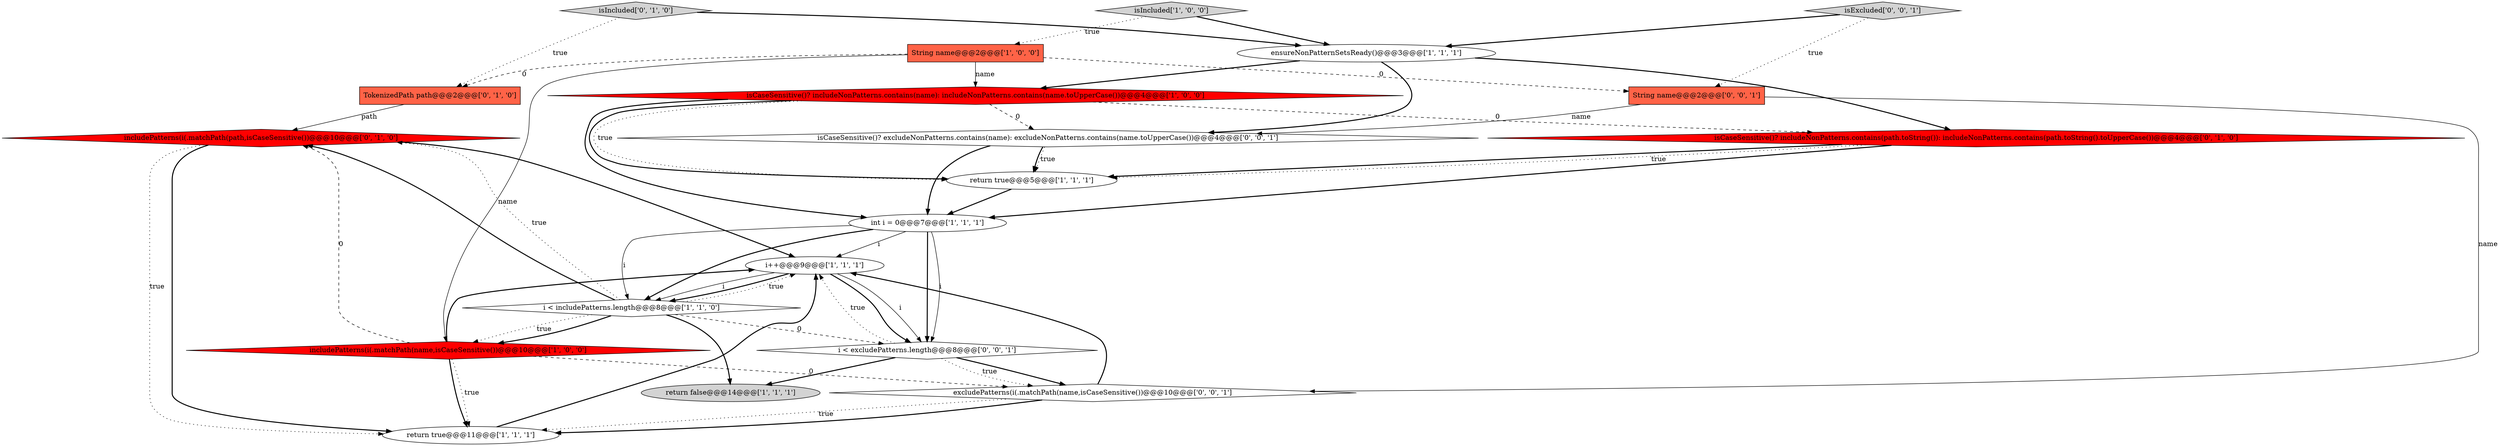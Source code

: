 digraph {
13 [style = filled, label = "includePatterns(i(.matchPath(path,isCaseSensitive())@@@10@@@['0', '1', '0']", fillcolor = red, shape = diamond image = "AAA1AAABBB2BBB"];
1 [style = filled, label = "i++@@@9@@@['1', '1', '1']", fillcolor = white, shape = ellipse image = "AAA0AAABBB1BBB"];
2 [style = filled, label = "String name@@@2@@@['1', '0', '0']", fillcolor = tomato, shape = box image = "AAA1AAABBB1BBB"];
10 [style = filled, label = "int i = 0@@@7@@@['1', '1', '1']", fillcolor = white, shape = ellipse image = "AAA0AAABBB1BBB"];
11 [style = filled, label = "TokenizedPath path@@@2@@@['0', '1', '0']", fillcolor = tomato, shape = box image = "AAA1AAABBB2BBB"];
17 [style = filled, label = "excludePatterns(i(.matchPath(name,isCaseSensitive())@@@10@@@['0', '0', '1']", fillcolor = white, shape = diamond image = "AAA0AAABBB3BBB"];
4 [style = filled, label = "isIncluded['1', '0', '0']", fillcolor = lightgray, shape = diamond image = "AAA0AAABBB1BBB"];
14 [style = filled, label = "isIncluded['0', '1', '0']", fillcolor = lightgray, shape = diamond image = "AAA0AAABBB2BBB"];
8 [style = filled, label = "return false@@@14@@@['1', '1', '1']", fillcolor = lightgray, shape = ellipse image = "AAA0AAABBB1BBB"];
3 [style = filled, label = "includePatterns(i(.matchPath(name,isCaseSensitive())@@@10@@@['1', '0', '0']", fillcolor = red, shape = diamond image = "AAA1AAABBB1BBB"];
12 [style = filled, label = "isCaseSensitive()? includeNonPatterns.contains(path.toString()): includeNonPatterns.contains(path.toString().toUpperCase())@@@4@@@['0', '1', '0']", fillcolor = red, shape = diamond image = "AAA1AAABBB2BBB"];
18 [style = filled, label = "i < excludePatterns.length@@@8@@@['0', '0', '1']", fillcolor = white, shape = diamond image = "AAA0AAABBB3BBB"];
6 [style = filled, label = "return true@@@5@@@['1', '1', '1']", fillcolor = white, shape = ellipse image = "AAA0AAABBB1BBB"];
0 [style = filled, label = "ensureNonPatternSetsReady()@@@3@@@['1', '1', '1']", fillcolor = white, shape = ellipse image = "AAA0AAABBB1BBB"];
5 [style = filled, label = "isCaseSensitive()? includeNonPatterns.contains(name): includeNonPatterns.contains(name.toUpperCase())@@@4@@@['1', '0', '0']", fillcolor = red, shape = diamond image = "AAA1AAABBB1BBB"];
15 [style = filled, label = "isExcluded['0', '0', '1']", fillcolor = lightgray, shape = diamond image = "AAA0AAABBB3BBB"];
7 [style = filled, label = "return true@@@11@@@['1', '1', '1']", fillcolor = white, shape = ellipse image = "AAA0AAABBB1BBB"];
9 [style = filled, label = "i < includePatterns.length@@@8@@@['1', '1', '0']", fillcolor = white, shape = diamond image = "AAA0AAABBB1BBB"];
16 [style = filled, label = "isCaseSensitive()? excludeNonPatterns.contains(name): excludeNonPatterns.contains(name.toUpperCase())@@@4@@@['0', '0', '1']", fillcolor = white, shape = diamond image = "AAA0AAABBB3BBB"];
19 [style = filled, label = "String name@@@2@@@['0', '0', '1']", fillcolor = tomato, shape = box image = "AAA0AAABBB3BBB"];
5->10 [style = bold, label=""];
10->18 [style = bold, label=""];
0->16 [style = bold, label=""];
3->7 [style = dotted, label="true"];
5->12 [style = dashed, label="0"];
2->19 [style = dashed, label="0"];
7->1 [style = bold, label=""];
3->17 [style = dashed, label="0"];
17->1 [style = bold, label=""];
3->1 [style = bold, label=""];
2->5 [style = solid, label="name"];
16->10 [style = bold, label=""];
19->17 [style = solid, label="name"];
1->9 [style = solid, label="i"];
9->18 [style = dashed, label="0"];
16->6 [style = bold, label=""];
10->18 [style = solid, label="i"];
0->12 [style = bold, label=""];
18->1 [style = dotted, label="true"];
18->17 [style = bold, label=""];
5->6 [style = dotted, label="true"];
1->18 [style = bold, label=""];
10->1 [style = solid, label="i"];
13->7 [style = dotted, label="true"];
9->8 [style = bold, label=""];
12->6 [style = bold, label=""];
3->13 [style = dashed, label="0"];
13->1 [style = bold, label=""];
1->9 [style = bold, label=""];
4->0 [style = bold, label=""];
4->2 [style = dotted, label="true"];
1->18 [style = solid, label="i"];
17->7 [style = bold, label=""];
5->16 [style = dashed, label="0"];
12->10 [style = bold, label=""];
11->13 [style = solid, label="path"];
5->6 [style = bold, label=""];
14->0 [style = bold, label=""];
3->7 [style = bold, label=""];
12->6 [style = dotted, label="true"];
13->7 [style = bold, label=""];
15->19 [style = dotted, label="true"];
6->10 [style = bold, label=""];
15->0 [style = bold, label=""];
9->13 [style = dotted, label="true"];
2->3 [style = solid, label="name"];
9->1 [style = dotted, label="true"];
9->13 [style = bold, label=""];
9->3 [style = bold, label=""];
14->11 [style = dotted, label="true"];
2->11 [style = dashed, label="0"];
10->9 [style = solid, label="i"];
17->7 [style = dotted, label="true"];
10->9 [style = bold, label=""];
18->8 [style = bold, label=""];
18->17 [style = dotted, label="true"];
9->3 [style = dotted, label="true"];
16->6 [style = dotted, label="true"];
0->5 [style = bold, label=""];
19->16 [style = solid, label="name"];
}
